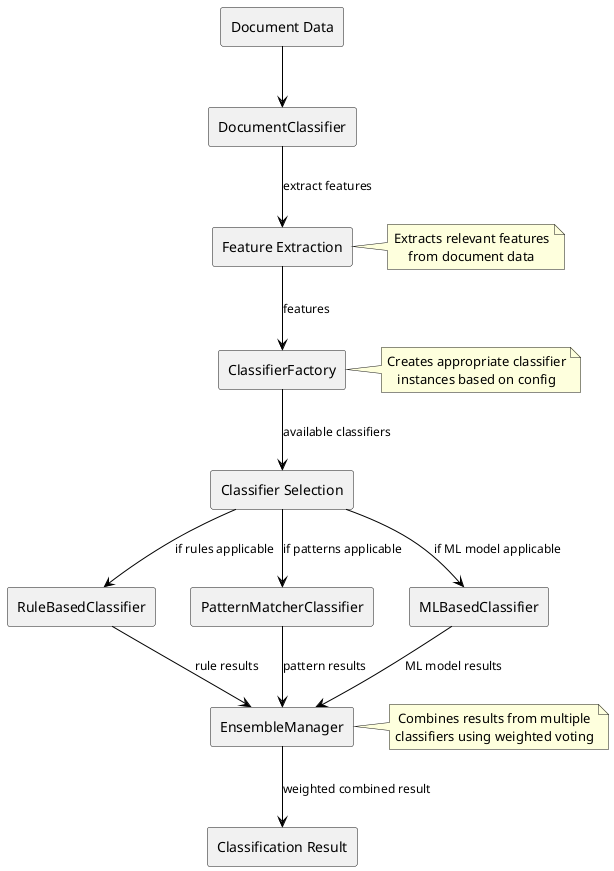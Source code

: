 ' Configure PlantUML server
!define PLANTUML_SERVER_URL https://www.plantuml.com/plantuml

@startuml Document_Classifier_Flow
!include <archimate/Archimate>

' Define components
rectangle "Document Data" as DocData
rectangle "DocumentClassifier" as Classifier
rectangle "Feature Extraction" as Features
rectangle "ClassifierFactory" as Factory
rectangle "Classifier Selection" as Selection
rectangle "RuleBasedClassifier" as RuleClassifier
rectangle "PatternMatcherClassifier" as PatternClassifier
rectangle "MLBasedClassifier" as MLClassifier
rectangle "EnsembleManager" as Ensemble
rectangle "Classification Result" as Result

' Define data flow
DocData --> Classifier
Classifier --> Features : "extract features"
Features --> Factory : "features"
Factory --> Selection : "available classifiers"

Selection --> RuleClassifier : "if rules applicable"
Selection --> PatternClassifier : "if patterns applicable"
Selection --> MLClassifier : "if ML model applicable"

RuleClassifier --> Ensemble : "rule results"
PatternClassifier --> Ensemble : "pattern results"
MLClassifier --> Ensemble : "ML model results"

Ensemble --> Result : "weighted combined result"

' Add notes
note right of Features
  Extracts relevant features
  from document data
end note

note right of Factory
  Creates appropriate classifier
  instances based on config
end note

note right of Ensemble
  Combines results from multiple
  classifiers using weighted voting
end note

@enduml